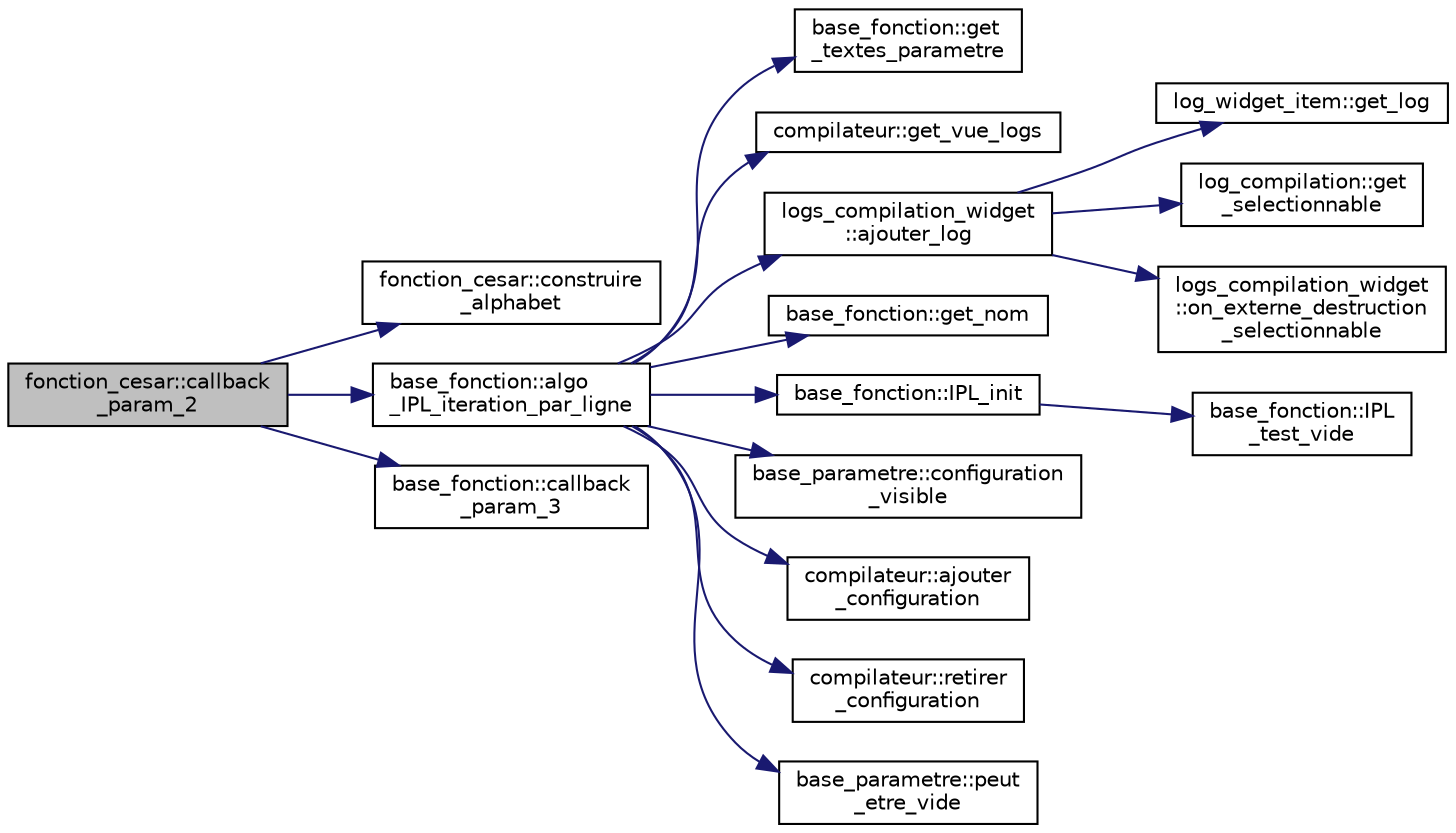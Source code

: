 digraph "fonction_cesar::callback_param_2"
{
  edge [fontname="Helvetica",fontsize="10",labelfontname="Helvetica",labelfontsize="10"];
  node [fontname="Helvetica",fontsize="10",shape=record];
  rankdir="LR";
  Node22 [label="fonction_cesar::callback\l_param_2",height=0.2,width=0.4,color="black", fillcolor="grey75", style="filled", fontcolor="black"];
  Node22 -> Node23 [color="midnightblue",fontsize="10",style="solid",fontname="Helvetica"];
  Node23 [label="fonction_cesar::construire\l_alphabet",height=0.2,width=0.4,color="black", fillcolor="white", style="filled",URL="$classfonction__cesar.html#aed6efd7187a52a548781d5de4d46b0c8",tooltip="Construit l&#39;alphabet. "];
  Node22 -> Node24 [color="midnightblue",fontsize="10",style="solid",fontname="Helvetica"];
  Node24 [label="base_fonction::algo\l_IPL_iteration_par_ligne",height=0.2,width=0.4,color="black", fillcolor="white", style="filled",URL="$classbase__fonction.html#ababd7f4bc8e68d8b327715d7134333c5",tooltip="Algorithme d&#39;exécution selon un parametre donné dans le cas : itération sur chaque ligne..."];
  Node24 -> Node25 [color="midnightblue",fontsize="10",style="solid",fontname="Helvetica"];
  Node25 [label="base_fonction::get\l_textes_parametre",height=0.2,width=0.4,color="black", fillcolor="white", style="filled",URL="$classbase__fonction.html#ab3e88cf042d00d3aaa21e6cdbe8dcadd",tooltip="Retourne le texte d&#39;un paramètre donné. "];
  Node24 -> Node26 [color="midnightblue",fontsize="10",style="solid",fontname="Helvetica"];
  Node26 [label="compilateur::get_vue_logs",height=0.2,width=0.4,color="black", fillcolor="white", style="filled",URL="$classcompilateur.html#a082b5dae21b0b539a159e180164a5f7c",tooltip="Accesseur du widget de la vue des logs. "];
  Node24 -> Node27 [color="midnightblue",fontsize="10",style="solid",fontname="Helvetica"];
  Node27 [label="logs_compilation_widget\l::ajouter_log",height=0.2,width=0.4,color="black", fillcolor="white", style="filled",URL="$classlogs__compilation__widget.html#a51fcc25d77ca9beafc2721d9c84f07a7",tooltip="Ajoute un log à la liste des logs. "];
  Node27 -> Node28 [color="midnightblue",fontsize="10",style="solid",fontname="Helvetica"];
  Node28 [label="log_widget_item::get_log",height=0.2,width=0.4,color="black", fillcolor="white", style="filled",URL="$classlog__widget__item.html#a50885aa7f8b31392370fe1dafe982a62",tooltip="Accesseur du log associé. "];
  Node27 -> Node29 [color="midnightblue",fontsize="10",style="solid",fontname="Helvetica"];
  Node29 [label="log_compilation::get\l_selectionnable",height=0.2,width=0.4,color="black", fillcolor="white", style="filled",URL="$classlog__compilation.html#a33648aa43d6eac93335fbf032c581f67",tooltip="Accesseur de l&#39;objet associé. "];
  Node27 -> Node30 [color="midnightblue",fontsize="10",style="solid",fontname="Helvetica"];
  Node30 [label="logs_compilation_widget\l::on_externe_destruction\l_selectionnable",height=0.2,width=0.4,color="black", fillcolor="white", style="filled",URL="$classlogs__compilation__widget.html#aa1e59554cb81d84ad0cd4245b166b2df",tooltip="Fonction appelée lors de la destruction d&#39;un objet sélectionnable. "];
  Node24 -> Node31 [color="midnightblue",fontsize="10",style="solid",fontname="Helvetica"];
  Node31 [label="base_fonction::get_nom",height=0.2,width=0.4,color="black", fillcolor="white", style="filled",URL="$classbase__fonction.html#aa184addbc0e71b3fd255b2f0b9e7c99e",tooltip="Accesseur du nom de la fonction. "];
  Node24 -> Node32 [color="midnightblue",fontsize="10",style="solid",fontname="Helvetica"];
  Node32 [label="base_fonction::IPL_init",height=0.2,width=0.4,color="black", fillcolor="white", style="filled",URL="$classbase__fonction.html#a7611e9aa84e892b9adbe0404bb1792af",tooltip="Initialise l&#39;itérateur d&#39;un paramètre donné pour l&#39;algorithme IPL. "];
  Node32 -> Node33 [color="midnightblue",fontsize="10",style="solid",fontname="Helvetica"];
  Node33 [label="base_fonction::IPL\l_test_vide",height=0.2,width=0.4,color="black", fillcolor="white", style="filled",URL="$classbase__fonction.html#a7d0c7adda132ef307c76fdc79a82f747",tooltip="Teste si un paramètre donné est vide pour l&#39;algorithme IPL. "];
  Node24 -> Node34 [color="midnightblue",fontsize="10",style="solid",fontname="Helvetica"];
  Node34 [label="base_parametre::configuration\l_visible",height=0.2,width=0.4,color="black", fillcolor="white", style="filled",URL="$classbase__parametre.html#a76d6b70f40b18a33f0b0a56e85782a8d",tooltip="Indique si le paramètre est visible dans la configuration. "];
  Node24 -> Node35 [color="midnightblue",fontsize="10",style="solid",fontname="Helvetica"];
  Node35 [label="compilateur::ajouter\l_configuration",height=0.2,width=0.4,color="black", fillcolor="white", style="filled",URL="$classcompilateur.html#accedd70b3a5d0cec2ce83fee43a7f160",tooltip="Ajoute une configuration à un couple (fonction, parametre). "];
  Node24 -> Node36 [color="midnightblue",fontsize="10",style="solid",fontname="Helvetica"];
  Node36 [label="compilateur::retirer\l_configuration",height=0.2,width=0.4,color="black", fillcolor="white", style="filled",URL="$classcompilateur.html#a3a044cc8ed2205d842ed8adadf090179",tooltip="Efface la configuration d&#39;un couple (fonction/parametre). "];
  Node24 -> Node37 [color="midnightblue",fontsize="10",style="solid",fontname="Helvetica"];
  Node37 [label="base_parametre::peut\l_etre_vide",height=0.2,width=0.4,color="black", fillcolor="white", style="filled",URL="$classbase__parametre.html#a2dbb9f9ff56f58c7169e2f628eb8d8e3",tooltip="Indique si le paramètre peut être vide. "];
  Node22 -> Node38 [color="midnightblue",fontsize="10",style="solid",fontname="Helvetica"];
  Node38 [label="base_fonction::callback\l_param_3",height=0.2,width=0.4,color="black", fillcolor="white", style="filled",URL="$classbase__fonction.html#ad9640d8cc1d3968d63e90db414aecfde",tooltip="Troisième fonction appelée lors de l&#39;exécution automatique d&#39;un paramètre. "];
}
